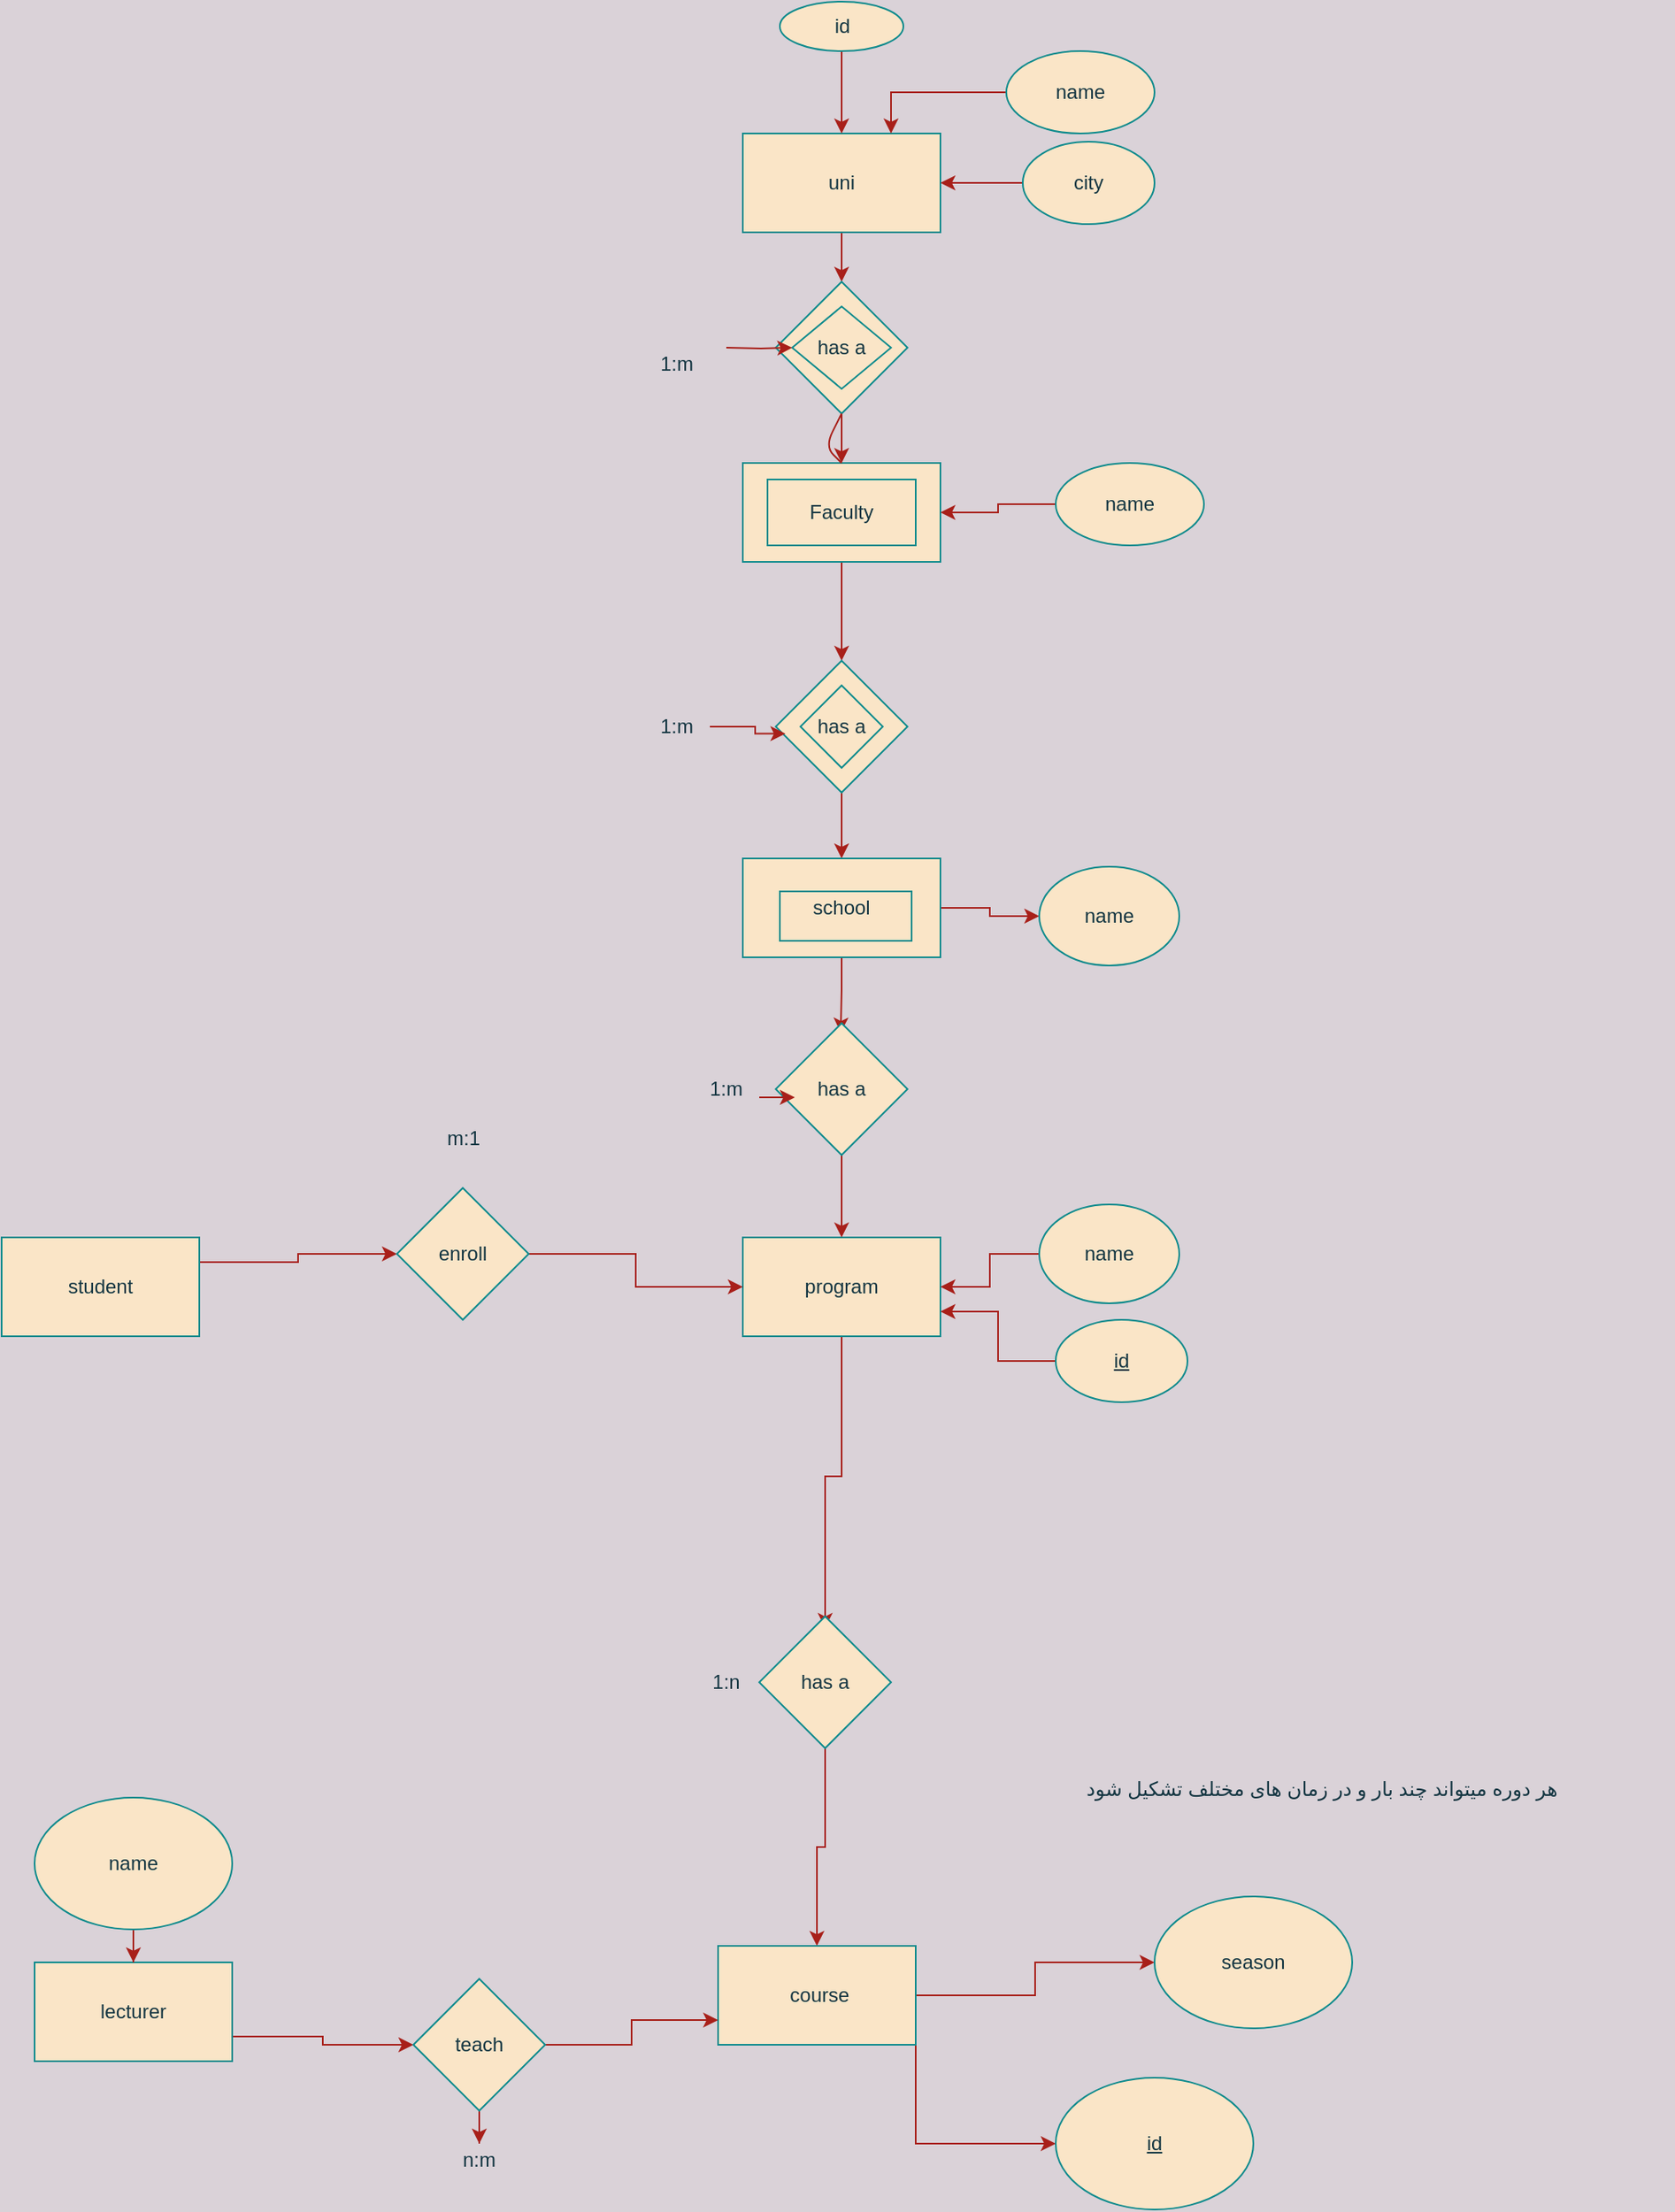 <mxfile version="13.8.0" type="github">
  <diagram id="GdSKlvUOt4ArjZEkX5bh" name="Page-1">
    <mxGraphModel dx="1967" dy="1790" grid="1" gridSize="10" guides="1" tooltips="1" connect="1" arrows="1" fold="1" page="1" pageScale="1" pageWidth="850" pageHeight="1100" background="#DAD2D8" math="0" shadow="0">
      <root>
        <mxCell id="0" />
        <mxCell id="1" parent="0" />
        <mxCell id="67QUjv8XnrozzHBc8mDq-11" style="edgeStyle=orthogonalEdgeStyle;rounded=0;orthogonalLoop=1;jettySize=auto;html=1;exitX=0.5;exitY=1;exitDx=0;exitDy=0;entryX=0.5;entryY=0;entryDx=0;entryDy=0;labelBackgroundColor=#DAD2D8;strokeColor=#A8201A;fontColor=#143642;" edge="1" parent="1" source="67QUjv8XnrozzHBc8mDq-1" target="67QUjv8XnrozzHBc8mDq-2">
          <mxGeometry relative="1" as="geometry" />
        </mxCell>
        <mxCell id="67QUjv8XnrozzHBc8mDq-1" value="uni" style="rounded=0;whiteSpace=wrap;html=1;fillColor=#FAE5C7;strokeColor=#0F8B8D;fontColor=#143642;" vertex="1" parent="1">
          <mxGeometry x="290" y="40" width="120" height="60" as="geometry" />
        </mxCell>
        <mxCell id="67QUjv8XnrozzHBc8mDq-12" style="edgeStyle=orthogonalEdgeStyle;rounded=0;orthogonalLoop=1;jettySize=auto;html=1;exitX=0.5;exitY=1;exitDx=0;exitDy=0;labelBackgroundColor=#DAD2D8;strokeColor=#A8201A;fontColor=#143642;" edge="1" parent="1" source="67QUjv8XnrozzHBc8mDq-2" target="67QUjv8XnrozzHBc8mDq-3">
          <mxGeometry relative="1" as="geometry" />
        </mxCell>
        <mxCell id="67QUjv8XnrozzHBc8mDq-2" value="has a" style="rhombus;whiteSpace=wrap;html=1;fillColor=#FAE5C7;strokeColor=#0F8B8D;fontColor=#143642;" vertex="1" parent="1">
          <mxGeometry x="310" y="130" width="80" height="80" as="geometry" />
        </mxCell>
        <mxCell id="67QUjv8XnrozzHBc8mDq-13" style="edgeStyle=orthogonalEdgeStyle;rounded=0;orthogonalLoop=1;jettySize=auto;html=1;exitX=0.5;exitY=1;exitDx=0;exitDy=0;labelBackgroundColor=#DAD2D8;strokeColor=#A8201A;fontColor=#143642;" edge="1" parent="1" source="67QUjv8XnrozzHBc8mDq-3" target="67QUjv8XnrozzHBc8mDq-4">
          <mxGeometry relative="1" as="geometry" />
        </mxCell>
        <mxCell id="67QUjv8XnrozzHBc8mDq-3" value="&lt;span class=&quot;phrase-token&quot;&gt;Faculty&lt;/span&gt;" style="rounded=0;whiteSpace=wrap;html=1;fillColor=#FAE5C7;strokeColor=#0F8B8D;fontColor=#143642;" vertex="1" parent="1">
          <mxGeometry x="290" y="240" width="120" height="60" as="geometry" />
        </mxCell>
        <mxCell id="67QUjv8XnrozzHBc8mDq-14" style="edgeStyle=orthogonalEdgeStyle;rounded=0;orthogonalLoop=1;jettySize=auto;html=1;exitX=0.5;exitY=1;exitDx=0;exitDy=0;entryX=0.5;entryY=0;entryDx=0;entryDy=0;labelBackgroundColor=#DAD2D8;strokeColor=#A8201A;fontColor=#143642;" edge="1" parent="1" source="67QUjv8XnrozzHBc8mDq-4" target="67QUjv8XnrozzHBc8mDq-5">
          <mxGeometry relative="1" as="geometry" />
        </mxCell>
        <mxCell id="67QUjv8XnrozzHBc8mDq-4" value="has a" style="rhombus;whiteSpace=wrap;html=1;fillColor=#FAE5C7;strokeColor=#0F8B8D;fontColor=#143642;" vertex="1" parent="1">
          <mxGeometry x="310" y="360" width="80" height="80" as="geometry" />
        </mxCell>
        <mxCell id="67QUjv8XnrozzHBc8mDq-35" style="edgeStyle=orthogonalEdgeStyle;rounded=0;orthogonalLoop=1;jettySize=auto;html=1;exitX=1;exitY=0.5;exitDx=0;exitDy=0;labelBackgroundColor=#DAD2D8;strokeColor=#A8201A;fontColor=#143642;" edge="1" parent="1" source="67QUjv8XnrozzHBc8mDq-5" target="67QUjv8XnrozzHBc8mDq-34">
          <mxGeometry relative="1" as="geometry" />
        </mxCell>
        <mxCell id="67QUjv8XnrozzHBc8mDq-82" style="edgeStyle=orthogonalEdgeStyle;rounded=0;orthogonalLoop=1;jettySize=auto;html=1;exitX=0.5;exitY=1;exitDx=0;exitDy=0;entryX=0.493;entryY=0.071;entryDx=0;entryDy=0;entryPerimeter=0;labelBackgroundColor=#DAD2D8;strokeColor=#A8201A;fontColor=#143642;" edge="1" parent="1" source="67QUjv8XnrozzHBc8mDq-5" target="67QUjv8XnrozzHBc8mDq-81">
          <mxGeometry relative="1" as="geometry" />
        </mxCell>
        <mxCell id="67QUjv8XnrozzHBc8mDq-5" value="school" style="rounded=0;whiteSpace=wrap;html=1;fillColor=#FAE5C7;strokeColor=#0F8B8D;fontColor=#143642;" vertex="1" parent="1">
          <mxGeometry x="290" y="480" width="120" height="60" as="geometry" />
        </mxCell>
        <mxCell id="67QUjv8XnrozzHBc8mDq-17" style="edgeStyle=orthogonalEdgeStyle;rounded=0;orthogonalLoop=1;jettySize=auto;html=1;exitX=0.5;exitY=1;exitDx=0;exitDy=0;entryX=0.5;entryY=0.088;entryDx=0;entryDy=0;entryPerimeter=0;labelBackgroundColor=#DAD2D8;strokeColor=#A8201A;fontColor=#143642;" edge="1" parent="1" source="67QUjv8XnrozzHBc8mDq-8" target="67QUjv8XnrozzHBc8mDq-9">
          <mxGeometry relative="1" as="geometry" />
        </mxCell>
        <mxCell id="67QUjv8XnrozzHBc8mDq-8" value="program" style="rounded=0;whiteSpace=wrap;html=1;fillColor=#FAE5C7;strokeColor=#0F8B8D;fontColor=#143642;" vertex="1" parent="1">
          <mxGeometry x="290" y="710" width="120" height="60" as="geometry" />
        </mxCell>
        <mxCell id="67QUjv8XnrozzHBc8mDq-93" style="edgeStyle=orthogonalEdgeStyle;rounded=0;orthogonalLoop=1;jettySize=auto;html=1;exitX=0.5;exitY=1;exitDx=0;exitDy=0;labelBackgroundColor=#DAD2D8;strokeColor=#A8201A;fontColor=#143642;" edge="1" parent="1" source="67QUjv8XnrozzHBc8mDq-9" target="67QUjv8XnrozzHBc8mDq-60">
          <mxGeometry relative="1" as="geometry" />
        </mxCell>
        <mxCell id="67QUjv8XnrozzHBc8mDq-9" value="has a" style="rhombus;whiteSpace=wrap;html=1;fillColor=#FAE5C7;strokeColor=#0F8B8D;fontColor=#143642;" vertex="1" parent="1">
          <mxGeometry x="300" y="940" width="80" height="80" as="geometry" />
        </mxCell>
        <mxCell id="67QUjv8XnrozzHBc8mDq-25" style="edgeStyle=orthogonalEdgeStyle;rounded=0;orthogonalLoop=1;jettySize=auto;html=1;exitX=0;exitY=0.5;exitDx=0;exitDy=0;entryX=0.75;entryY=0;entryDx=0;entryDy=0;labelBackgroundColor=#DAD2D8;strokeColor=#A8201A;fontColor=#143642;" edge="1" parent="1" source="67QUjv8XnrozzHBc8mDq-21" target="67QUjv8XnrozzHBc8mDq-1">
          <mxGeometry relative="1" as="geometry" />
        </mxCell>
        <mxCell id="67QUjv8XnrozzHBc8mDq-21" value="name" style="ellipse;whiteSpace=wrap;html=1;fillColor=#FAE5C7;strokeColor=#0F8B8D;fontColor=#143642;" vertex="1" parent="1">
          <mxGeometry x="450" y="-10" width="90" height="50" as="geometry" />
        </mxCell>
        <mxCell id="67QUjv8XnrozzHBc8mDq-24" style="edgeStyle=orthogonalEdgeStyle;rounded=0;orthogonalLoop=1;jettySize=auto;html=1;exitX=0;exitY=0.5;exitDx=0;exitDy=0;labelBackgroundColor=#DAD2D8;strokeColor=#A8201A;fontColor=#143642;" edge="1" parent="1" source="67QUjv8XnrozzHBc8mDq-22" target="67QUjv8XnrozzHBc8mDq-1">
          <mxGeometry relative="1" as="geometry" />
        </mxCell>
        <mxCell id="67QUjv8XnrozzHBc8mDq-22" value="city" style="ellipse;whiteSpace=wrap;html=1;fillColor=#FAE5C7;strokeColor=#0F8B8D;fontColor=#143642;" vertex="1" parent="1">
          <mxGeometry x="460" y="45" width="80" height="50" as="geometry" />
        </mxCell>
        <mxCell id="67QUjv8XnrozzHBc8mDq-26" style="edgeStyle=orthogonalEdgeStyle;rounded=0;orthogonalLoop=1;jettySize=auto;html=1;exitX=0.5;exitY=1;exitDx=0;exitDy=0;labelBackgroundColor=#DAD2D8;strokeColor=#A8201A;fontColor=#143642;" edge="1" parent="1" source="67QUjv8XnrozzHBc8mDq-23" target="67QUjv8XnrozzHBc8mDq-1">
          <mxGeometry relative="1" as="geometry" />
        </mxCell>
        <mxCell id="67QUjv8XnrozzHBc8mDq-23" value="id" style="ellipse;whiteSpace=wrap;html=1;fillColor=#FAE5C7;strokeColor=#0F8B8D;fontColor=#143642;" vertex="1" parent="1">
          <mxGeometry x="312.5" y="-40" width="75" height="30" as="geometry" />
        </mxCell>
        <mxCell id="67QUjv8XnrozzHBc8mDq-29" style="edgeStyle=orthogonalEdgeStyle;rounded=0;orthogonalLoop=1;jettySize=auto;html=1;exitX=0;exitY=0.5;exitDx=0;exitDy=0;entryX=1;entryY=0.5;entryDx=0;entryDy=0;labelBackgroundColor=#DAD2D8;strokeColor=#A8201A;fontColor=#143642;" edge="1" parent="1" source="67QUjv8XnrozzHBc8mDq-27" target="67QUjv8XnrozzHBc8mDq-3">
          <mxGeometry relative="1" as="geometry" />
        </mxCell>
        <mxCell id="67QUjv8XnrozzHBc8mDq-27" value="name" style="ellipse;whiteSpace=wrap;html=1;fillColor=#FAE5C7;strokeColor=#0F8B8D;fontColor=#143642;" vertex="1" parent="1">
          <mxGeometry x="480" y="240" width="90" height="50" as="geometry" />
        </mxCell>
        <mxCell id="67QUjv8XnrozzHBc8mDq-28" value="" style="rounded=0;whiteSpace=wrap;html=1;fillColor=none;strokeColor=#0F8B8D;fontColor=#143642;" vertex="1" parent="1">
          <mxGeometry x="305" y="250" width="90" height="40" as="geometry" />
        </mxCell>
        <mxCell id="67QUjv8XnrozzHBc8mDq-30" value="" style="rhombus;whiteSpace=wrap;html=1;fillColor=none;strokeColor=#0F8B8D;fontColor=#143642;" vertex="1" parent="1">
          <mxGeometry x="320" y="145" width="60" height="50" as="geometry" />
        </mxCell>
        <mxCell id="67QUjv8XnrozzHBc8mDq-31" value="" style="endArrow=none;html=1;exitX=0.5;exitY=0;exitDx=0;exitDy=0;labelBackgroundColor=#DAD2D8;strokeColor=#A8201A;fontColor=#143642;" edge="1" parent="1" source="67QUjv8XnrozzHBc8mDq-3">
          <mxGeometry width="50" height="50" relative="1" as="geometry">
            <mxPoint x="300" y="260" as="sourcePoint" />
            <mxPoint x="350" y="210" as="targetPoint" />
            <Array as="points">
              <mxPoint x="340" y="230" />
            </Array>
          </mxGeometry>
        </mxCell>
        <mxCell id="67QUjv8XnrozzHBc8mDq-32" value="" style="rounded=0;whiteSpace=wrap;html=1;fillColor=none;strokeColor=#0F8B8D;fontColor=#143642;" vertex="1" parent="1">
          <mxGeometry x="312.5" y="500" width="80" height="30" as="geometry" />
        </mxCell>
        <mxCell id="67QUjv8XnrozzHBc8mDq-33" value="" style="rhombus;whiteSpace=wrap;html=1;fillColor=none;strokeColor=#0F8B8D;fontColor=#143642;" vertex="1" parent="1">
          <mxGeometry x="325" y="375" width="50" height="50" as="geometry" />
        </mxCell>
        <mxCell id="67QUjv8XnrozzHBc8mDq-34" value="name" style="ellipse;whiteSpace=wrap;html=1;fillColor=#FAE5C7;strokeColor=#0F8B8D;fontColor=#143642;" vertex="1" parent="1">
          <mxGeometry x="470" y="485" width="85" height="60" as="geometry" />
        </mxCell>
        <mxCell id="67QUjv8XnrozzHBc8mDq-40" style="edgeStyle=orthogonalEdgeStyle;rounded=0;orthogonalLoop=1;jettySize=auto;html=1;exitX=0;exitY=0.5;exitDx=0;exitDy=0;entryX=1;entryY=0.75;entryDx=0;entryDy=0;labelBackgroundColor=#DAD2D8;strokeColor=#A8201A;fontColor=#143642;" edge="1" parent="1" source="67QUjv8XnrozzHBc8mDq-37" target="67QUjv8XnrozzHBc8mDq-8">
          <mxGeometry relative="1" as="geometry" />
        </mxCell>
        <mxCell id="67QUjv8XnrozzHBc8mDq-37" value="&lt;u&gt;id&lt;/u&gt;" style="ellipse;whiteSpace=wrap;html=1;fillColor=#FAE5C7;strokeColor=#0F8B8D;fontColor=#143642;" vertex="1" parent="1">
          <mxGeometry x="480" y="760" width="80" height="50" as="geometry" />
        </mxCell>
        <mxCell id="67QUjv8XnrozzHBc8mDq-39" style="edgeStyle=orthogonalEdgeStyle;rounded=0;orthogonalLoop=1;jettySize=auto;html=1;exitX=0;exitY=0.5;exitDx=0;exitDy=0;labelBackgroundColor=#DAD2D8;strokeColor=#A8201A;fontColor=#143642;" edge="1" parent="1" source="67QUjv8XnrozzHBc8mDq-38" target="67QUjv8XnrozzHBc8mDq-8">
          <mxGeometry relative="1" as="geometry" />
        </mxCell>
        <mxCell id="67QUjv8XnrozzHBc8mDq-38" value="name" style="ellipse;whiteSpace=wrap;html=1;fillColor=#FAE5C7;strokeColor=#0F8B8D;fontColor=#143642;" vertex="1" parent="1">
          <mxGeometry x="470" y="690" width="85" height="60" as="geometry" />
        </mxCell>
        <mxCell id="67QUjv8XnrozzHBc8mDq-69" style="edgeStyle=orthogonalEdgeStyle;rounded=0;orthogonalLoop=1;jettySize=auto;html=1;exitX=1;exitY=0.5;exitDx=0;exitDy=0;labelBackgroundColor=#DAD2D8;strokeColor=#A8201A;fontColor=#143642;" edge="1" parent="1" source="67QUjv8XnrozzHBc8mDq-60" target="67QUjv8XnrozzHBc8mDq-64">
          <mxGeometry relative="1" as="geometry" />
        </mxCell>
        <mxCell id="67QUjv8XnrozzHBc8mDq-70" style="edgeStyle=orthogonalEdgeStyle;rounded=0;orthogonalLoop=1;jettySize=auto;html=1;exitX=1;exitY=1;exitDx=0;exitDy=0;entryX=0;entryY=0.5;entryDx=0;entryDy=0;labelBackgroundColor=#DAD2D8;strokeColor=#A8201A;fontColor=#143642;" edge="1" parent="1" source="67QUjv8XnrozzHBc8mDq-60" target="67QUjv8XnrozzHBc8mDq-65">
          <mxGeometry relative="1" as="geometry" />
        </mxCell>
        <mxCell id="67QUjv8XnrozzHBc8mDq-60" value="&lt;div&gt;&amp;nbsp;course&lt;/div&gt;" style="rounded=0;whiteSpace=wrap;html=1;fillColor=#FAE5C7;strokeColor=#0F8B8D;fontColor=#143642;" vertex="1" parent="1">
          <mxGeometry x="275" y="1140" width="120" height="60" as="geometry" />
        </mxCell>
        <mxCell id="67QUjv8XnrozzHBc8mDq-64" value="season" style="ellipse;whiteSpace=wrap;html=1;fillColor=#FAE5C7;strokeColor=#0F8B8D;fontColor=#143642;" vertex="1" parent="1">
          <mxGeometry x="540" y="1110" width="120" height="80" as="geometry" />
        </mxCell>
        <mxCell id="67QUjv8XnrozzHBc8mDq-65" value="&lt;u&gt;id&lt;/u&gt;" style="ellipse;whiteSpace=wrap;html=1;fillColor=#FAE5C7;strokeColor=#0F8B8D;fontColor=#143642;" vertex="1" parent="1">
          <mxGeometry x="480" y="1220" width="120" height="80" as="geometry" />
        </mxCell>
        <mxCell id="67QUjv8XnrozzHBc8mDq-77" style="edgeStyle=orthogonalEdgeStyle;rounded=0;orthogonalLoop=1;jettySize=auto;html=1;exitX=1;exitY=0.75;exitDx=0;exitDy=0;entryX=0;entryY=0.5;entryDx=0;entryDy=0;labelBackgroundColor=#DAD2D8;strokeColor=#A8201A;fontColor=#143642;" edge="1" parent="1" source="67QUjv8XnrozzHBc8mDq-71" target="67QUjv8XnrozzHBc8mDq-73">
          <mxGeometry relative="1" as="geometry" />
        </mxCell>
        <mxCell id="67QUjv8XnrozzHBc8mDq-71" value="lecturer" style="rounded=0;whiteSpace=wrap;html=1;fillColor=#FAE5C7;strokeColor=#0F8B8D;fontColor=#143642;" vertex="1" parent="1">
          <mxGeometry x="-140" y="1150" width="120" height="60" as="geometry" />
        </mxCell>
        <mxCell id="67QUjv8XnrozzHBc8mDq-79" style="edgeStyle=orthogonalEdgeStyle;rounded=0;orthogonalLoop=1;jettySize=auto;html=1;exitX=0.5;exitY=1;exitDx=0;exitDy=0;labelBackgroundColor=#DAD2D8;strokeColor=#A8201A;fontColor=#143642;" edge="1" parent="1" source="67QUjv8XnrozzHBc8mDq-72" target="67QUjv8XnrozzHBc8mDq-71">
          <mxGeometry relative="1" as="geometry" />
        </mxCell>
        <mxCell id="67QUjv8XnrozzHBc8mDq-72" value="name" style="ellipse;whiteSpace=wrap;html=1;fillColor=#FAE5C7;strokeColor=#0F8B8D;fontColor=#143642;" vertex="1" parent="1">
          <mxGeometry x="-140" y="1050" width="120" height="80" as="geometry" />
        </mxCell>
        <mxCell id="67QUjv8XnrozzHBc8mDq-76" style="edgeStyle=orthogonalEdgeStyle;rounded=0;orthogonalLoop=1;jettySize=auto;html=1;exitX=0.5;exitY=1;exitDx=0;exitDy=0;labelBackgroundColor=#DAD2D8;strokeColor=#A8201A;fontColor=#143642;" edge="1" parent="1" source="67QUjv8XnrozzHBc8mDq-73" target="67QUjv8XnrozzHBc8mDq-75">
          <mxGeometry relative="1" as="geometry" />
        </mxCell>
        <mxCell id="67QUjv8XnrozzHBc8mDq-78" style="edgeStyle=orthogonalEdgeStyle;rounded=0;orthogonalLoop=1;jettySize=auto;html=1;exitX=1;exitY=0.5;exitDx=0;exitDy=0;entryX=0;entryY=0.75;entryDx=0;entryDy=0;labelBackgroundColor=#DAD2D8;strokeColor=#A8201A;fontColor=#143642;" edge="1" parent="1" source="67QUjv8XnrozzHBc8mDq-73" target="67QUjv8XnrozzHBc8mDq-60">
          <mxGeometry relative="1" as="geometry" />
        </mxCell>
        <mxCell id="67QUjv8XnrozzHBc8mDq-73" value="teach" style="rhombus;whiteSpace=wrap;html=1;fillColor=#FAE5C7;strokeColor=#0F8B8D;fontColor=#143642;" vertex="1" parent="1">
          <mxGeometry x="90" y="1160" width="80" height="80" as="geometry" />
        </mxCell>
        <mxCell id="67QUjv8XnrozzHBc8mDq-75" value="n:m" style="text;html=1;strokeColor=none;fillColor=none;align=center;verticalAlign=middle;whiteSpace=wrap;rounded=0;fontColor=#143642;" vertex="1" parent="1">
          <mxGeometry x="110" y="1260" width="40" height="20" as="geometry" />
        </mxCell>
        <mxCell id="67QUjv8XnrozzHBc8mDq-90" style="edgeStyle=orthogonalEdgeStyle;rounded=0;orthogonalLoop=1;jettySize=auto;html=1;exitX=1;exitY=0.25;exitDx=0;exitDy=0;labelBackgroundColor=#DAD2D8;strokeColor=#A8201A;fontColor=#143642;" edge="1" parent="1" source="67QUjv8XnrozzHBc8mDq-80" target="67QUjv8XnrozzHBc8mDq-85">
          <mxGeometry relative="1" as="geometry" />
        </mxCell>
        <mxCell id="67QUjv8XnrozzHBc8mDq-80" value="student" style="rounded=0;whiteSpace=wrap;html=1;fillColor=#FAE5C7;strokeColor=#0F8B8D;fontColor=#143642;" vertex="1" parent="1">
          <mxGeometry x="-160" y="710" width="120" height="60" as="geometry" />
        </mxCell>
        <mxCell id="67QUjv8XnrozzHBc8mDq-83" style="edgeStyle=orthogonalEdgeStyle;rounded=0;orthogonalLoop=1;jettySize=auto;html=1;exitX=0.5;exitY=1;exitDx=0;exitDy=0;labelBackgroundColor=#DAD2D8;strokeColor=#A8201A;fontColor=#143642;" edge="1" parent="1" source="67QUjv8XnrozzHBc8mDq-81" target="67QUjv8XnrozzHBc8mDq-8">
          <mxGeometry relative="1" as="geometry" />
        </mxCell>
        <mxCell id="67QUjv8XnrozzHBc8mDq-81" value="has a" style="rhombus;whiteSpace=wrap;html=1;fillColor=#FAE5C7;strokeColor=#0F8B8D;fontColor=#143642;" vertex="1" parent="1">
          <mxGeometry x="310" y="580" width="80" height="80" as="geometry" />
        </mxCell>
        <mxCell id="67QUjv8XnrozzHBc8mDq-91" style="edgeStyle=orthogonalEdgeStyle;rounded=0;orthogonalLoop=1;jettySize=auto;html=1;exitX=1;exitY=0.5;exitDx=0;exitDy=0;labelBackgroundColor=#DAD2D8;strokeColor=#A8201A;fontColor=#143642;" edge="1" parent="1" source="67QUjv8XnrozzHBc8mDq-85" target="67QUjv8XnrozzHBc8mDq-8">
          <mxGeometry relative="1" as="geometry" />
        </mxCell>
        <mxCell id="67QUjv8XnrozzHBc8mDq-85" value="enroll" style="rhombus;whiteSpace=wrap;html=1;fillColor=#FAE5C7;strokeColor=#0F8B8D;fontColor=#143642;" vertex="1" parent="1">
          <mxGeometry x="80" y="680" width="80" height="80" as="geometry" />
        </mxCell>
        <mxCell id="67QUjv8XnrozzHBc8mDq-86" value="m:1" style="text;html=1;align=center;verticalAlign=middle;resizable=0;points=[];autosize=1;fontColor=#143642;" vertex="1" parent="1">
          <mxGeometry x="100" y="640" width="40" height="20" as="geometry" />
        </mxCell>
        <mxCell id="67QUjv8XnrozzHBc8mDq-98" style="edgeStyle=orthogonalEdgeStyle;rounded=0;orthogonalLoop=1;jettySize=auto;html=1;exitX=1;exitY=0.75;exitDx=0;exitDy=0;entryX=0.145;entryY=0.571;entryDx=0;entryDy=0;entryPerimeter=0;fillColor=#FAE5C7;strokeColor=#A8201A;labelBackgroundColor=#DAD2D8;fontColor=#143642;" edge="1" parent="1" source="67QUjv8XnrozzHBc8mDq-87" target="67QUjv8XnrozzHBc8mDq-81">
          <mxGeometry relative="1" as="geometry" />
        </mxCell>
        <mxCell id="67QUjv8XnrozzHBc8mDq-87" value="1:m" style="text;html=1;strokeColor=none;fillColor=none;align=center;verticalAlign=middle;whiteSpace=wrap;rounded=0;fontColor=#143642;" vertex="1" parent="1">
          <mxGeometry x="260" y="610" width="40" height="20" as="geometry" />
        </mxCell>
        <mxCell id="67QUjv8XnrozzHBc8mDq-97" style="edgeStyle=orthogonalEdgeStyle;rounded=0;orthogonalLoop=1;jettySize=auto;html=1;exitX=1;exitY=0.5;exitDx=0;exitDy=0;entryX=-0.183;entryY=0.586;entryDx=0;entryDy=0;entryPerimeter=0;labelBackgroundColor=#DAD2D8;strokeColor=#A8201A;fontColor=#143642;" edge="1" parent="1" source="67QUjv8XnrozzHBc8mDq-88" target="67QUjv8XnrozzHBc8mDq-33">
          <mxGeometry relative="1" as="geometry" />
        </mxCell>
        <mxCell id="67QUjv8XnrozzHBc8mDq-88" value="1:m" style="text;html=1;strokeColor=none;fillColor=none;align=center;verticalAlign=middle;whiteSpace=wrap;rounded=0;fontColor=#143642;" vertex="1" parent="1">
          <mxGeometry x="230" y="390" width="40" height="20" as="geometry" />
        </mxCell>
        <mxCell id="67QUjv8XnrozzHBc8mDq-95" style="edgeStyle=orthogonalEdgeStyle;rounded=0;orthogonalLoop=1;jettySize=auto;html=1;entryX=0;entryY=0.5;entryDx=0;entryDy=0;labelBackgroundColor=#DAD2D8;strokeColor=#A8201A;fontColor=#143642;" edge="1" parent="1" target="67QUjv8XnrozzHBc8mDq-30">
          <mxGeometry relative="1" as="geometry">
            <mxPoint x="280" y="170" as="sourcePoint" />
          </mxGeometry>
        </mxCell>
        <mxCell id="67QUjv8XnrozzHBc8mDq-89" value="1:m" style="text;html=1;strokeColor=none;fillColor=none;align=center;verticalAlign=middle;whiteSpace=wrap;rounded=0;fontColor=#143642;" vertex="1" parent="1">
          <mxGeometry x="230" y="170" width="40" height="20" as="geometry" />
        </mxCell>
        <mxCell id="67QUjv8XnrozzHBc8mDq-92" value="&lt;div&gt;&amp;nbsp;هر دوره میتواند چند بار و در زمان های مختلف تشکیل شود&lt;/div&gt;" style="text;html=1;strokeColor=none;fillColor=none;align=center;verticalAlign=middle;whiteSpace=wrap;rounded=0;fontColor=#143642;" vertex="1" parent="1">
          <mxGeometry x="425" y="1010" width="430" height="70" as="geometry" />
        </mxCell>
        <mxCell id="67QUjv8XnrozzHBc8mDq-94" value="1:n" style="text;html=1;strokeColor=none;fillColor=none;align=center;verticalAlign=middle;whiteSpace=wrap;rounded=0;fontColor=#143642;" vertex="1" parent="1">
          <mxGeometry x="260" y="925" width="40" height="110" as="geometry" />
        </mxCell>
      </root>
    </mxGraphModel>
  </diagram>
</mxfile>
